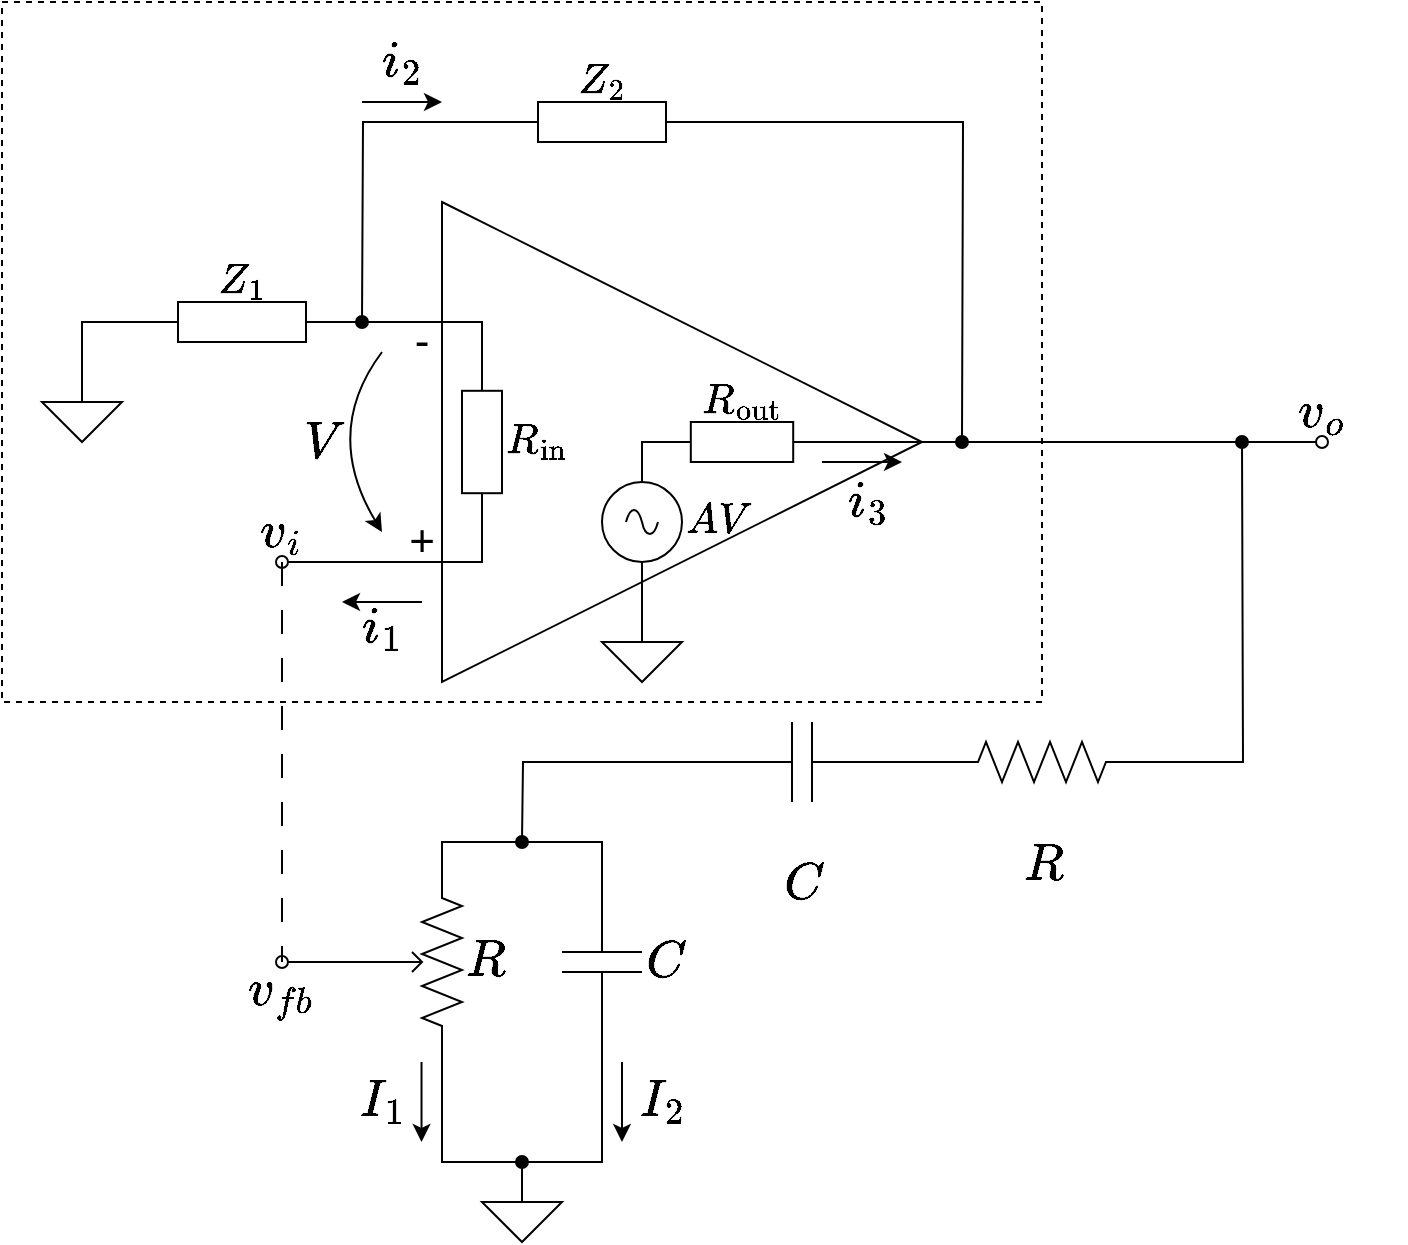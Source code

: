 <mxfile>
    <diagram id="Rq7s_x43mT2xh-N6TT6e" name="Page-1">
        <mxGraphModel dx="441" dy="572" grid="1" gridSize="10" guides="1" tooltips="1" connect="1" arrows="1" fold="1" page="1" pageScale="1" pageWidth="850" pageHeight="1100" math="1" shadow="0">
            <root>
                <mxCell id="0"/>
                <mxCell id="1" parent="0"/>
                <mxCell id="59" value="" style="rounded=0;whiteSpace=wrap;html=1;fontSize=22;fillColor=none;dashed=1;" parent="1" vertex="1">
                    <mxGeometry x="100" y="20" width="520" height="350" as="geometry"/>
                </mxCell>
                <mxCell id="3" value="" style="triangle;whiteSpace=wrap;html=1;labelBackgroundColor=none;" parent="1" vertex="1">
                    <mxGeometry x="320" y="120" width="240" height="240" as="geometry"/>
                </mxCell>
                <mxCell id="8" value="$$R_{\text{in}}$$" style="pointerEvents=1;verticalLabelPosition=middle;shadow=0;dashed=0;align=left;html=1;verticalAlign=middle;shape=mxgraph.electrical.resistors.resistor_1;fontSize=18;direction=south;labelPosition=right;" parent="1" vertex="1">
                    <mxGeometry x="330" y="200" width="20" height="80" as="geometry"/>
                </mxCell>
                <mxCell id="22" style="edgeStyle=orthogonalEdgeStyle;rounded=0;html=1;exitX=0;exitY=0.5;exitDx=0;exitDy=0;exitPerimeter=0;fontSize=18;endArrow=oval;endFill=0;" parent="1" source="9" edge="1">
                    <mxGeometry relative="1" as="geometry">
                        <mxPoint x="760" y="240" as="targetPoint"/>
                    </mxGeometry>
                </mxCell>
                <mxCell id="31" style="edgeStyle=orthogonalEdgeStyle;rounded=0;html=1;exitX=1;exitY=0.5;exitDx=0;exitDy=0;exitPerimeter=0;entryX=0.5;entryY=0;entryDx=0;entryDy=0;entryPerimeter=0;fontSize=22;endArrow=none;endFill=0;" parent="1" source="9" target="25" edge="1">
                    <mxGeometry relative="1" as="geometry"/>
                </mxCell>
                <mxCell id="9" value="$$R_\text{out}$$" style="pointerEvents=1;verticalLabelPosition=top;shadow=0;dashed=0;align=center;html=1;verticalAlign=middle;shape=mxgraph.electrical.resistors.resistor_1;fontSize=18;direction=west;labelPosition=center;" parent="1" vertex="1">
                    <mxGeometry x="430" y="230" width="80" height="20" as="geometry"/>
                </mxCell>
                <mxCell id="23" style="edgeStyle=orthogonalEdgeStyle;rounded=0;html=1;exitX=0;exitY=0.5;exitDx=0;exitDy=0;exitPerimeter=0;fontSize=18;endArrow=none;endFill=0;entryX=0.5;entryY=0;entryDx=0;entryDy=0;entryPerimeter=0;" parent="1" source="13" target="18" edge="1">
                    <mxGeometry relative="1" as="geometry">
                        <mxPoint x="140" y="180" as="targetPoint"/>
                    </mxGeometry>
                </mxCell>
                <mxCell id="13" value="$$Z_1$$" style="pointerEvents=1;verticalLabelPosition=top;shadow=0;dashed=0;align=center;html=1;verticalAlign=middle;shape=mxgraph.electrical.resistors.resistor_1;fontSize=18;labelPosition=center;" parent="1" vertex="1">
                    <mxGeometry x="170" y="170" width="100" height="20" as="geometry"/>
                </mxCell>
                <mxCell id="16" style="edgeStyle=orthogonalEdgeStyle;html=1;exitX=0;exitY=0.5;exitDx=0;exitDy=0;exitPerimeter=0;fontSize=18;endArrow=oval;endFill=1;rounded=0;" parent="1" source="14" edge="1">
                    <mxGeometry relative="1" as="geometry">
                        <mxPoint x="280" y="180" as="targetPoint"/>
                    </mxGeometry>
                </mxCell>
                <mxCell id="24" style="edgeStyle=orthogonalEdgeStyle;rounded=0;html=1;exitX=1;exitY=0.5;exitDx=0;exitDy=0;exitPerimeter=0;fontSize=18;endArrow=oval;endFill=1;" parent="1" source="14" edge="1">
                    <mxGeometry relative="1" as="geometry">
                        <mxPoint x="580" y="240" as="targetPoint"/>
                    </mxGeometry>
                </mxCell>
                <mxCell id="14" value="$$Z_2$$" style="pointerEvents=1;verticalLabelPosition=top;shadow=0;dashed=0;align=center;html=1;verticalAlign=middle;shape=mxgraph.electrical.resistors.resistor_1;fontSize=18;labelPosition=center;" parent="1" vertex="1">
                    <mxGeometry x="350" y="70" width="100" height="20" as="geometry"/>
                </mxCell>
                <mxCell id="18" value="" style="pointerEvents=1;verticalLabelPosition=bottom;shadow=0;dashed=0;align=center;html=1;verticalAlign=top;shape=mxgraph.electrical.signal_sources.signal_ground;fontSize=18;" parent="1" vertex="1">
                    <mxGeometry x="120" y="210" width="40" height="30" as="geometry"/>
                </mxCell>
                <mxCell id="20" value="" style="pointerEvents=1;verticalLabelPosition=bottom;shadow=0;dashed=0;align=center;html=1;verticalAlign=top;shape=mxgraph.electrical.signal_sources.signal_ground;fontSize=18;" parent="1" vertex="1">
                    <mxGeometry x="400" y="330" width="40" height="30" as="geometry"/>
                </mxCell>
                <mxCell id="32" style="edgeStyle=orthogonalEdgeStyle;rounded=0;html=1;exitX=0.5;exitY=1;exitDx=0;exitDy=0;exitPerimeter=0;entryX=0.5;entryY=0;entryDx=0;entryDy=0;entryPerimeter=0;fontSize=22;endArrow=none;endFill=0;" parent="1" source="25" target="20" edge="1">
                    <mxGeometry relative="1" as="geometry"/>
                </mxCell>
                <mxCell id="25" value="$$AV$$" style="pointerEvents=1;verticalLabelPosition=middle;shadow=0;dashed=0;align=left;html=1;verticalAlign=middle;shape=mxgraph.electrical.signal_sources.source;aspect=fixed;points=[[0.5,0,0],[1,0.5,0],[0.5,1,0],[0,0.5,0]];elSignalType=ac;fontSize=18;labelPosition=right;" parent="1" vertex="1">
                    <mxGeometry x="400" y="260" width="40" height="40" as="geometry"/>
                </mxCell>
                <mxCell id="27" value="" style="edgeStyle=orthogonalEdgeStyle;rounded=0;html=1;exitX=1;exitY=0.5;exitDx=0;exitDy=0;exitPerimeter=0;fontSize=18;endArrow=oval;endFill=0;" parent="1" source="8" edge="1">
                    <mxGeometry relative="1" as="geometry">
                        <mxPoint x="340" y="280" as="sourcePoint"/>
                        <mxPoint x="240" y="300" as="targetPoint"/>
                        <Array as="points">
                            <mxPoint x="340" y="300"/>
                            <mxPoint x="280" y="300"/>
                        </Array>
                    </mxGeometry>
                </mxCell>
                <mxCell id="11" value="+" style="text;html=1;strokeColor=none;fillColor=none;align=center;verticalAlign=middle;whiteSpace=wrap;rounded=0;fontSize=22;labelPosition=center;verticalLabelPosition=middle;" parent="1" vertex="1">
                    <mxGeometry x="300" y="280" width="20" height="20" as="geometry"/>
                </mxCell>
                <mxCell id="28" value="" style="edgeStyle=orthogonalEdgeStyle;rounded=0;html=1;exitX=0;exitY=0.5;exitDx=0;exitDy=0;exitPerimeter=0;entryX=1;entryY=0.5;entryDx=0;entryDy=0;entryPerimeter=0;fontSize=18;endArrow=none;endFill=0;" parent="1" source="8" target="13" edge="1">
                    <mxGeometry relative="1" as="geometry">
                        <mxPoint x="340" y="200" as="sourcePoint"/>
                        <mxPoint x="270" y="180" as="targetPoint"/>
                        <Array as="points">
                            <mxPoint x="340" y="180"/>
                        </Array>
                    </mxGeometry>
                </mxCell>
                <mxCell id="10" value="-" style="text;html=1;strokeColor=none;fillColor=none;align=center;verticalAlign=middle;whiteSpace=wrap;rounded=0;fontSize=22;labelPosition=center;verticalLabelPosition=middle;" parent="1" vertex="1">
                    <mxGeometry x="300" y="180" width="20" height="20" as="geometry"/>
                </mxCell>
                <mxCell id="33" value="" style="endArrow=classic;html=1;fontSize=22;curved=1;" parent="1" edge="1">
                    <mxGeometry width="50" height="50" relative="1" as="geometry">
                        <mxPoint x="290" y="195" as="sourcePoint"/>
                        <mxPoint x="290" y="285" as="targetPoint"/>
                        <Array as="points">
                            <mxPoint x="260" y="235"/>
                        </Array>
                    </mxGeometry>
                </mxCell>
                <mxCell id="34" value="$$V$$" style="edgeLabel;html=1;align=center;verticalAlign=middle;resizable=0;points=[];fontSize=22;fontColor=default;labelBackgroundColor=none;" parent="33" vertex="1" connectable="0">
                    <mxGeometry x="0.113" y="6" relative="1" as="geometry">
                        <mxPoint x="-10" as="offset"/>
                    </mxGeometry>
                </mxCell>
                <mxCell id="36" value="$$v_o$$" style="text;html=1;strokeColor=none;fillColor=none;align=center;verticalAlign=middle;whiteSpace=wrap;rounded=0;labelBackgroundColor=none;fontSize=22;fontColor=default;" parent="1" vertex="1">
                    <mxGeometry x="740" y="210" width="40" height="30" as="geometry"/>
                </mxCell>
                <mxCell id="37" value="" style="endArrow=classic;html=1;" parent="1" edge="1">
                    <mxGeometry width="50" height="50" relative="1" as="geometry">
                        <mxPoint x="310" y="320" as="sourcePoint"/>
                        <mxPoint x="270" y="320" as="targetPoint"/>
                    </mxGeometry>
                </mxCell>
                <mxCell id="39" value="$$i_1$$" style="edgeLabel;html=1;align=center;verticalAlign=middle;resizable=0;points=[];fontSize=22;labelBackgroundColor=none;labelPosition=center;verticalLabelPosition=top;" parent="37" vertex="1" connectable="0">
                    <mxGeometry x="-0.344" y="6" relative="1" as="geometry">
                        <mxPoint x="-7" y="7" as="offset"/>
                    </mxGeometry>
                </mxCell>
                <mxCell id="41" value="" style="endArrow=classic;html=1;" parent="1" edge="1">
                    <mxGeometry width="50" height="50" relative="1" as="geometry">
                        <mxPoint x="280" y="70" as="sourcePoint"/>
                        <mxPoint x="320" y="70" as="targetPoint"/>
                    </mxGeometry>
                </mxCell>
                <mxCell id="42" value="$$i_2$$" style="edgeLabel;html=1;align=center;verticalAlign=middle;resizable=0;points=[];fontSize=22;labelBackgroundColor=none;labelPosition=center;verticalLabelPosition=top;" parent="41" vertex="1" connectable="0">
                    <mxGeometry x="-0.344" y="6" relative="1" as="geometry">
                        <mxPoint x="7" y="-14" as="offset"/>
                    </mxGeometry>
                </mxCell>
                <mxCell id="43" value="" style="endArrow=classic;html=1;" parent="1" edge="1">
                    <mxGeometry width="50" height="50" relative="1" as="geometry">
                        <mxPoint x="510" y="250" as="sourcePoint"/>
                        <mxPoint x="550" y="250.0" as="targetPoint"/>
                    </mxGeometry>
                </mxCell>
                <mxCell id="44" value="$$i_3$$" style="edgeLabel;html=1;align=center;verticalAlign=middle;resizable=0;points=[];fontSize=22;labelBackgroundColor=none;labelPosition=center;verticalLabelPosition=bottom;" parent="43" vertex="1" connectable="0">
                    <mxGeometry x="-0.344" y="6" relative="1" as="geometry">
                        <mxPoint x="10" y="26" as="offset"/>
                    </mxGeometry>
                </mxCell>
                <mxCell id="45" value="$$v_i$$" style="text;html=1;strokeColor=none;fillColor=none;align=center;verticalAlign=middle;whiteSpace=wrap;rounded=0;labelBackgroundColor=none;fontSize=22;fontColor=default;" parent="1" vertex="1">
                    <mxGeometry x="220" y="270" width="40" height="30" as="geometry"/>
                </mxCell>
                <mxCell id="49" style="edgeStyle=orthogonalEdgeStyle;html=1;exitX=1;exitY=0.5;exitDx=0;exitDy=0;exitPerimeter=0;endArrow=oval;endFill=1;rounded=0;" parent="1" source="46" edge="1">
                    <mxGeometry relative="1" as="geometry">
                        <mxPoint x="720" y="240" as="targetPoint"/>
                    </mxGeometry>
                </mxCell>
                <mxCell id="46" value="$$R$$" style="pointerEvents=1;verticalLabelPosition=bottom;shadow=0;dashed=0;align=center;html=1;verticalAlign=top;shape=mxgraph.electrical.resistors.resistor_2;fontSize=22;labelPosition=center;" parent="1" vertex="1">
                    <mxGeometry x="570" y="390" width="100" height="20" as="geometry"/>
                </mxCell>
                <mxCell id="48" style="edgeStyle=orthogonalEdgeStyle;html=1;exitX=1;exitY=0.5;exitDx=0;exitDy=0;exitPerimeter=0;entryX=0;entryY=0.5;entryDx=0;entryDy=0;entryPerimeter=0;endArrow=none;endFill=0;" parent="1" source="47" target="46" edge="1">
                    <mxGeometry relative="1" as="geometry"/>
                </mxCell>
                <mxCell id="56" style="edgeStyle=orthogonalEdgeStyle;rounded=0;html=1;exitX=0;exitY=0.5;exitDx=0;exitDy=0;exitPerimeter=0;endArrow=oval;endFill=1;" parent="1" source="47" edge="1">
                    <mxGeometry relative="1" as="geometry">
                        <mxPoint x="360" y="440" as="targetPoint"/>
                    </mxGeometry>
                </mxCell>
                <mxCell id="47" value="$$C$$" style="pointerEvents=1;verticalLabelPosition=bottom;shadow=0;dashed=0;align=center;html=1;verticalAlign=top;shape=mxgraph.electrical.capacitors.capacitor_1;fontSize=22;labelPosition=center;" parent="1" vertex="1">
                    <mxGeometry x="450" y="380" width="100" height="40" as="geometry"/>
                </mxCell>
                <mxCell id="53" style="edgeStyle=orthogonalEdgeStyle;rounded=0;html=1;exitX=0;exitY=0.25;exitDx=0;exitDy=0;exitPerimeter=0;entryX=0;entryY=0.5;entryDx=0;entryDy=0;entryPerimeter=0;endArrow=none;endFill=0;" parent="1" source="51" target="52" edge="1">
                    <mxGeometry relative="1" as="geometry"/>
                </mxCell>
                <mxCell id="54" style="edgeStyle=orthogonalEdgeStyle;rounded=0;html=1;exitX=1;exitY=0.25;exitDx=0;exitDy=0;exitPerimeter=0;entryX=1;entryY=0.5;entryDx=0;entryDy=0;entryPerimeter=0;endArrow=none;endFill=0;" parent="1" source="51" target="52" edge="1">
                    <mxGeometry relative="1" as="geometry">
                        <Array as="points">
                            <mxPoint x="320" y="600"/>
                            <mxPoint x="400" y="600"/>
                        </Array>
                    </mxGeometry>
                </mxCell>
                <mxCell id="55" style="edgeStyle=orthogonalEdgeStyle;rounded=0;html=1;exitX=0.5;exitY=1;exitDx=0;exitDy=0;exitPerimeter=0;endArrow=oval;endFill=0;" parent="1" source="51" edge="1">
                    <mxGeometry relative="1" as="geometry">
                        <mxPoint x="240" y="500" as="targetPoint"/>
                    </mxGeometry>
                </mxCell>
                <mxCell id="51" value="$$R$$" style="pointerEvents=1;verticalLabelPosition=middle;shadow=0;dashed=0;align=left;html=1;verticalAlign=middle;shape=mxgraph.electrical.resistors.potentiometer_2;direction=south;fontSize=22;labelPosition=right;" parent="1" vertex="1">
                    <mxGeometry x="290" y="450" width="40" height="100" as="geometry"/>
                </mxCell>
                <mxCell id="52" value="$$C$$" style="pointerEvents=1;verticalLabelPosition=middle;shadow=0;dashed=0;align=left;html=1;verticalAlign=middle;shape=mxgraph.electrical.capacitors.capacitor_1;direction=south;fontSize=22;labelPosition=right;" parent="1" vertex="1">
                    <mxGeometry x="380" y="450" width="40" height="100" as="geometry"/>
                </mxCell>
                <mxCell id="58" style="edgeStyle=orthogonalEdgeStyle;rounded=0;html=1;exitX=0.5;exitY=0;exitDx=0;exitDy=0;exitPerimeter=0;endArrow=oval;endFill=1;" parent="1" source="57" edge="1">
                    <mxGeometry relative="1" as="geometry">
                        <mxPoint x="360" y="600" as="targetPoint"/>
                    </mxGeometry>
                </mxCell>
                <mxCell id="57" value="" style="pointerEvents=1;verticalLabelPosition=bottom;shadow=0;dashed=0;align=center;html=1;verticalAlign=top;shape=mxgraph.electrical.signal_sources.signal_ground;fontSize=18;" parent="1" vertex="1">
                    <mxGeometry x="340" y="610" width="40" height="30" as="geometry"/>
                </mxCell>
                <mxCell id="60" value="" style="endArrow=classic;html=1;" edge="1" parent="1">
                    <mxGeometry width="50" height="50" relative="1" as="geometry">
                        <mxPoint x="309.76" y="550" as="sourcePoint"/>
                        <mxPoint x="309.76" y="590" as="targetPoint"/>
                    </mxGeometry>
                </mxCell>
                <mxCell id="61" value="$$I_1$$" style="edgeLabel;html=1;align=center;verticalAlign=middle;resizable=0;points=[];fontSize=22;labelBackgroundColor=none;labelPosition=center;verticalLabelPosition=top;" vertex="1" connectable="0" parent="60">
                    <mxGeometry x="-0.344" y="6" relative="1" as="geometry">
                        <mxPoint x="-26" y="7" as="offset"/>
                    </mxGeometry>
                </mxCell>
                <mxCell id="62" value="" style="endArrow=classic;html=1;" edge="1" parent="1">
                    <mxGeometry width="50" height="50" relative="1" as="geometry">
                        <mxPoint x="410" y="550" as="sourcePoint"/>
                        <mxPoint x="410" y="590" as="targetPoint"/>
                    </mxGeometry>
                </mxCell>
                <mxCell id="63" value="$$I_2$$" style="edgeLabel;html=1;align=center;verticalAlign=middle;resizable=0;points=[];fontSize=22;labelBackgroundColor=none;labelPosition=center;verticalLabelPosition=top;" vertex="1" connectable="0" parent="62">
                    <mxGeometry x="-0.344" y="6" relative="1" as="geometry">
                        <mxPoint x="14" y="7" as="offset"/>
                    </mxGeometry>
                </mxCell>
                <mxCell id="64" value="$$v_{fb}$$" style="text;html=1;strokeColor=none;fillColor=none;align=center;verticalAlign=middle;whiteSpace=wrap;rounded=0;labelBackgroundColor=none;fontSize=22;fontColor=default;" vertex="1" parent="1">
                    <mxGeometry x="220" y="500" width="40" height="30" as="geometry"/>
                </mxCell>
                <mxCell id="66" value="" style="endArrow=none;html=1;dashed=1;dashPattern=12 12;" edge="1" parent="1">
                    <mxGeometry width="50" height="50" relative="1" as="geometry">
                        <mxPoint x="240" y="300" as="sourcePoint"/>
                        <mxPoint x="240" y="500" as="targetPoint"/>
                    </mxGeometry>
                </mxCell>
            </root>
        </mxGraphModel>
    </diagram>
</mxfile>